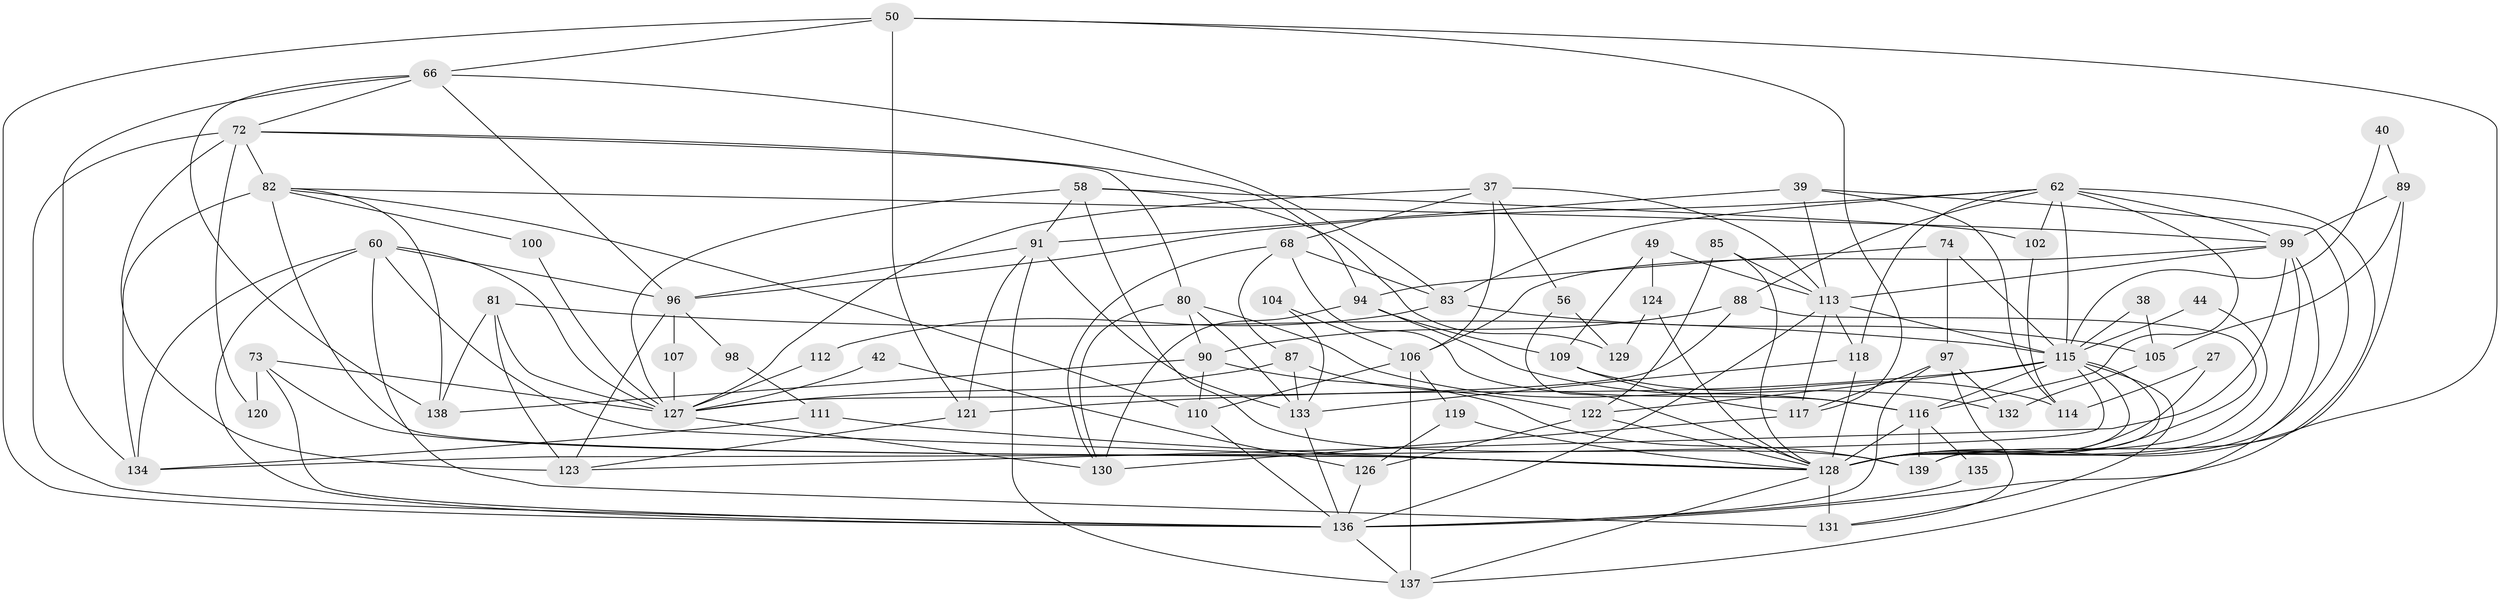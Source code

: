 // original degree distribution, {5: 0.2158273381294964, 4: 0.2949640287769784, 2: 0.1510791366906475, 3: 0.2158273381294964, 7: 0.04316546762589928, 6: 0.07194244604316546, 8: 0.007194244604316547}
// Generated by graph-tools (version 1.1) at 2025/52/03/09/25 04:52:12]
// undirected, 69 vertices, 168 edges
graph export_dot {
graph [start="1"]
  node [color=gray90,style=filled];
  27;
  37;
  38;
  39;
  40;
  42;
  44;
  49 [super="+13"];
  50;
  56;
  58 [super="+23"];
  60 [super="+10"];
  62 [super="+53"];
  66 [super="+35"];
  68;
  72 [super="+63"];
  73;
  74 [super="+12"];
  80;
  81;
  82 [super="+57"];
  83;
  85;
  87;
  88 [super="+24"];
  89 [super="+30"];
  90 [super="+17"];
  91 [super="+4"];
  94;
  96 [super="+45+33"];
  97;
  98;
  99 [super="+48+47"];
  100;
  102;
  104;
  105;
  106 [super="+71"];
  107;
  109;
  110;
  111;
  112;
  113 [super="+86"];
  114;
  115 [super="+69+59+92+79"];
  116 [super="+2"];
  117 [super="+7"];
  118 [super="+9+95"];
  119;
  120;
  121 [super="+51"];
  122 [super="+25"];
  123 [super="+84"];
  124;
  126;
  127 [super="+34+77"];
  128 [super="+76+3+101+93"];
  129;
  130 [super="+22"];
  131 [super="+108"];
  132;
  133 [super="+70"];
  134;
  135;
  136 [super="+32+16+103+125"];
  137 [super="+43"];
  138 [super="+29"];
  139 [super="+75"];
  27 -- 114;
  27 -- 128;
  37 -- 68;
  37 -- 56;
  37 -- 106;
  37 -- 127;
  37 -- 113;
  38 -- 105;
  38 -- 115;
  39 -- 91;
  39 -- 114;
  39 -- 128 [weight=2];
  39 -- 113;
  40 -- 89;
  40 -- 115;
  42 -- 126;
  42 -- 127;
  44 -- 115;
  44 -- 128 [weight=2];
  49 -- 109;
  49 -- 124;
  49 -- 113;
  50 -- 117;
  50 -- 136;
  50 -- 66;
  50 -- 128;
  50 -- 121;
  56 -- 129;
  56 -- 128;
  58 -- 127;
  58 -- 129;
  58 -- 102;
  58 -- 91;
  58 -- 139;
  60 -- 134;
  60 -- 131;
  60 -- 127 [weight=3];
  60 -- 128;
  60 -- 136 [weight=2];
  60 -- 96;
  62 -- 116;
  62 -- 83;
  62 -- 102;
  62 -- 99 [weight=3];
  62 -- 118 [weight=2];
  62 -- 115;
  62 -- 88;
  62 -- 137;
  62 -- 96;
  66 -- 83;
  66 -- 138;
  66 -- 96;
  66 -- 134;
  66 -- 72;
  68 -- 116;
  68 -- 87;
  68 -- 83;
  68 -- 130;
  72 -- 94;
  72 -- 80;
  72 -- 120;
  72 -- 82;
  72 -- 123 [weight=2];
  72 -- 136;
  73 -- 120;
  73 -- 127;
  73 -- 128;
  73 -- 136;
  74 -- 94 [weight=2];
  74 -- 97;
  74 -- 115;
  80 -- 133;
  80 -- 116;
  80 -- 90;
  80 -- 130;
  81 -- 138;
  81 -- 123;
  81 -- 127;
  81 -- 115;
  82 -- 128 [weight=3];
  82 -- 100;
  82 -- 134;
  82 -- 110;
  82 -- 138;
  82 -- 99;
  83 -- 105;
  83 -- 112;
  85 -- 122 [weight=2];
  85 -- 128;
  85 -- 113;
  87 -- 122 [weight=2];
  87 -- 133;
  87 -- 127;
  88 -- 90;
  88 -- 127 [weight=2];
  88 -- 128;
  89 -- 139 [weight=2];
  89 -- 99 [weight=2];
  89 -- 105;
  90 -- 138;
  90 -- 110;
  90 -- 139;
  91 -- 137;
  91 -- 121;
  91 -- 133 [weight=2];
  91 -- 96;
  94 -- 109;
  94 -- 132;
  94 -- 130;
  96 -- 98;
  96 -- 123;
  96 -- 107;
  97 -- 132;
  97 -- 117;
  97 -- 131;
  97 -- 136;
  98 -- 111;
  99 -- 106 [weight=2];
  99 -- 128 [weight=3];
  99 -- 113 [weight=2];
  99 -- 123 [weight=2];
  99 -- 136 [weight=3];
  100 -- 127;
  102 -- 114;
  104 -- 106;
  104 -- 133;
  105 -- 132;
  106 -- 119;
  106 -- 110 [weight=2];
  106 -- 137;
  107 -- 127;
  109 -- 117 [weight=2];
  109 -- 114;
  110 -- 136;
  111 -- 134;
  111 -- 128 [weight=2];
  112 -- 127;
  113 -- 115 [weight=2];
  113 -- 117;
  113 -- 118;
  113 -- 136;
  115 -- 121 [weight=3];
  115 -- 128 [weight=2];
  115 -- 139;
  115 -- 122;
  115 -- 134;
  115 -- 131;
  115 -- 116;
  116 -- 135;
  116 -- 139;
  116 -- 128 [weight=2];
  117 -- 130;
  118 -- 133;
  118 -- 128 [weight=2];
  119 -- 128;
  119 -- 126;
  121 -- 123;
  122 -- 128;
  122 -- 126 [weight=2];
  124 -- 129;
  124 -- 128 [weight=2];
  126 -- 136;
  127 -- 130;
  128 -- 131 [weight=2];
  128 -- 137;
  133 -- 136 [weight=2];
  135 -- 136;
  136 -- 137;
}
